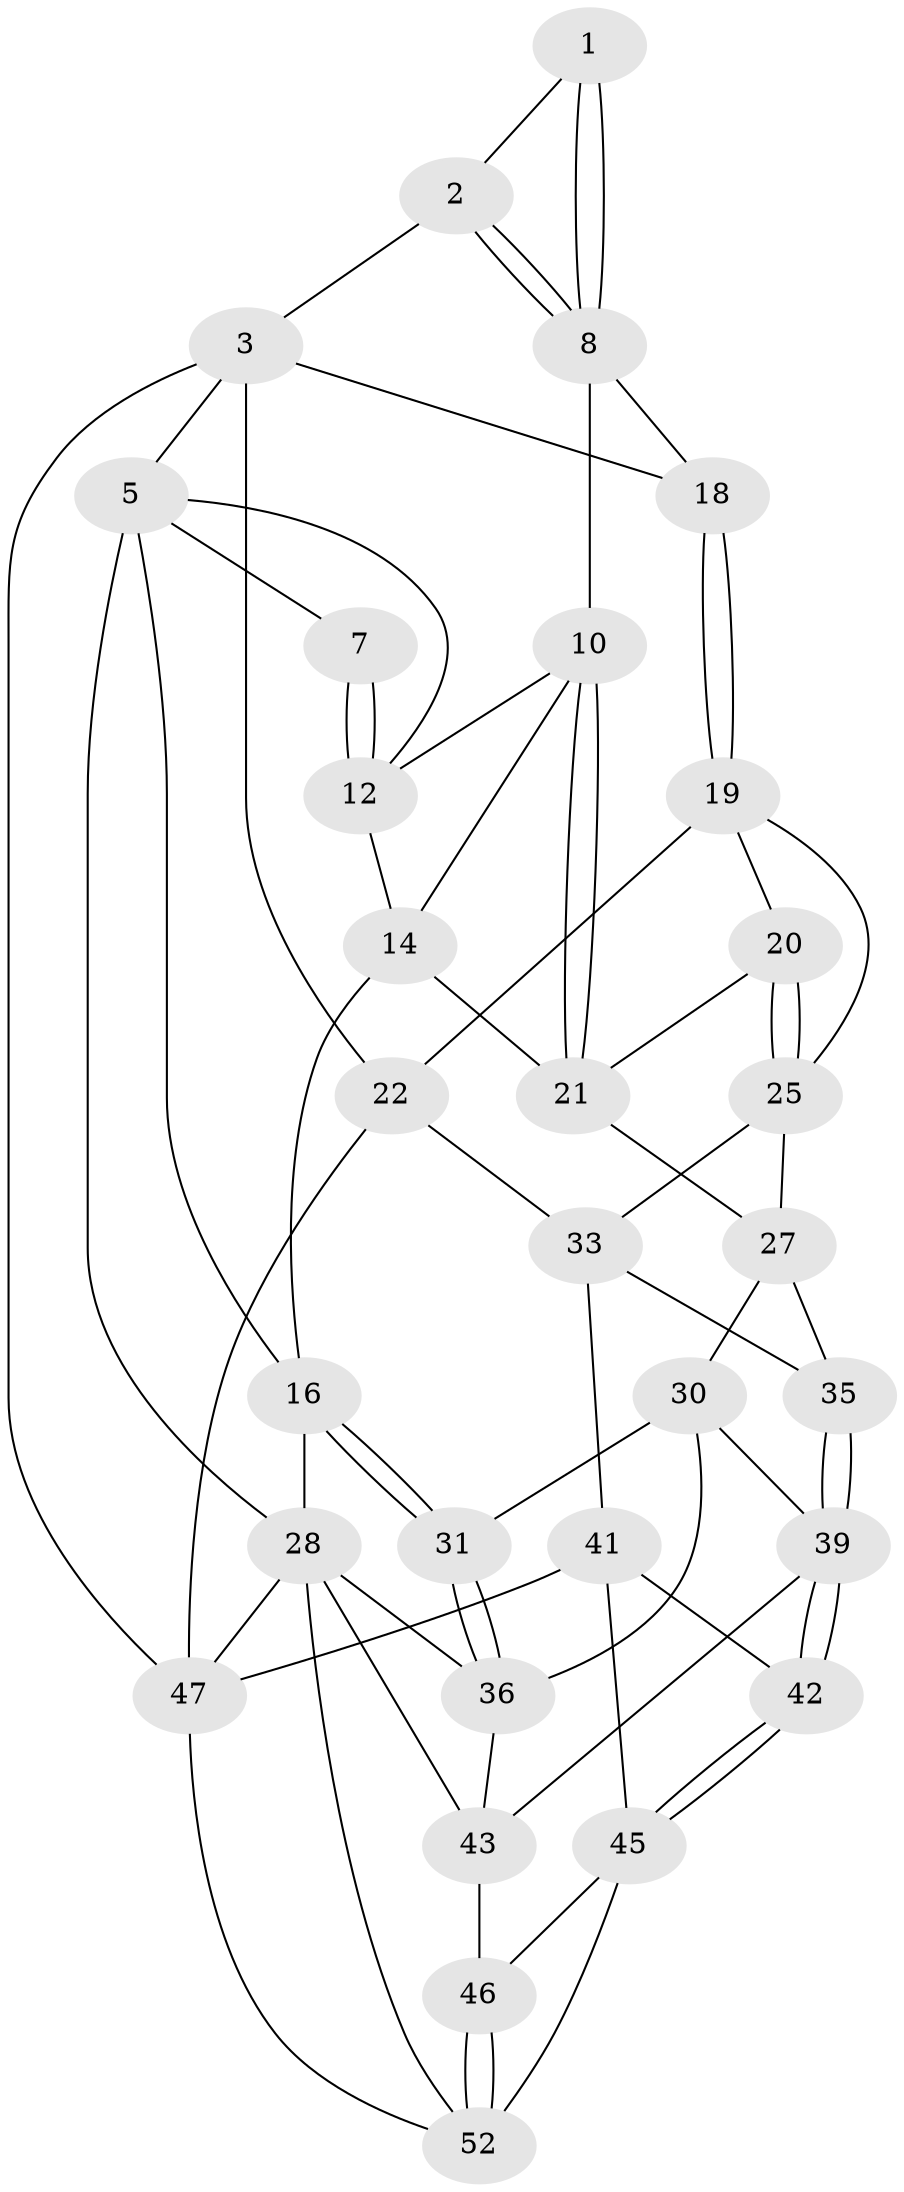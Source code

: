 // original degree distribution, {3: 0.03773584905660377, 4: 0.22641509433962265, 5: 0.5660377358490566, 6: 0.16981132075471697}
// Generated by graph-tools (version 1.1) at 2025/42/03/06/25 10:42:26]
// undirected, 31 vertices, 71 edges
graph export_dot {
graph [start="1"]
  node [color=gray90,style=filled];
  1 [pos="+0.7691535855224451+0"];
  2 [pos="+0.9939061099846165+0"];
  3 [pos="+1+0",super="+4"];
  5 [pos="+0+0",super="+6"];
  7 [pos="+0.660773272772006+0"];
  8 [pos="+0.7527850549678777+0.08632020244935981",super="+9"];
  10 [pos="+0.6807684529759972+0.13858012311736123",super="+11"];
  12 [pos="+0.6612566944869133+0.08295743109274943",super="+13"];
  14 [pos="+0.47402292078091746+0.25439175588618024",super="+15"];
  16 [pos="+0.3967649145115783+0.34588249605931026",super="+17"];
  18 [pos="+0.8931056612017928+0.1191732971798603"];
  19 [pos="+0.9134455660622249+0.1824918447555932",super="+23"];
  20 [pos="+0.7941041956968149+0.25801199402209896"];
  21 [pos="+0.7269552702309348+0.21033197705299092",super="+24"];
  22 [pos="+1+0.4534481598968537",super="+32"];
  25 [pos="+0.8259095920094085+0.413739012499961",super="+26"];
  27 [pos="+0.7939914357751563+0.4246580749954823",super="+29"];
  28 [pos="+0+0.6090066002965695",super="+50"];
  30 [pos="+0.5315783528757525+0.48668335912408167",super="+37"];
  31 [pos="+0.3999627622473714+0.38836507919928565"];
  33 [pos="+1+0.633484776041923",super="+34"];
  35 [pos="+0.7469469580638991+0.6323513075973111"];
  36 [pos="+0.22731113092579064+0.6437368477365091",super="+38"];
  39 [pos="+0.730002139769193+0.6699960224696514",super="+40"];
  41 [pos="+0.950168726489733+0.7353124415266488",super="+49"];
  42 [pos="+0.8493313772284142+0.783307801700036"];
  43 [pos="+0.6566017472165323+0.7676109271048452",super="+44"];
  45 [pos="+0.8253429405341138+0.8303084094686106",super="+51"];
  46 [pos="+0.7138491731598839+0.8538901806972061"];
  47 [pos="+1+1",super="+48"];
  52 [pos="+0.5853596590867547+1",super="+53"];
  1 -- 2;
  1 -- 8;
  1 -- 8;
  2 -- 3;
  2 -- 8;
  2 -- 8;
  3 -- 18;
  3 -- 5;
  3 -- 22;
  3 -- 47;
  5 -- 28;
  5 -- 7;
  5 -- 16;
  5 -- 12;
  7 -- 12;
  7 -- 12;
  8 -- 10;
  8 -- 18;
  10 -- 21;
  10 -- 21;
  10 -- 12;
  10 -- 14;
  12 -- 14;
  14 -- 16;
  14 -- 21;
  16 -- 31;
  16 -- 31;
  16 -- 28;
  18 -- 19;
  18 -- 19;
  19 -- 20;
  19 -- 25;
  19 -- 22;
  20 -- 21;
  20 -- 25;
  20 -- 25;
  21 -- 27;
  22 -- 33;
  22 -- 47;
  25 -- 27;
  25 -- 33;
  27 -- 35;
  27 -- 30;
  28 -- 36;
  28 -- 43;
  28 -- 52;
  28 -- 47;
  30 -- 31;
  30 -- 36;
  30 -- 39;
  31 -- 36;
  31 -- 36;
  33 -- 41;
  33 -- 35;
  35 -- 39;
  35 -- 39;
  36 -- 43;
  39 -- 42;
  39 -- 42;
  39 -- 43;
  41 -- 42;
  41 -- 45;
  41 -- 47;
  42 -- 45;
  42 -- 45;
  43 -- 46;
  45 -- 46;
  45 -- 52;
  46 -- 52;
  46 -- 52;
  47 -- 52;
}
